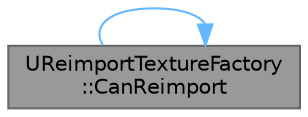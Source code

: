 digraph "UReimportTextureFactory::CanReimport"
{
 // INTERACTIVE_SVG=YES
 // LATEX_PDF_SIZE
  bgcolor="transparent";
  edge [fontname=Helvetica,fontsize=10,labelfontname=Helvetica,labelfontsize=10];
  node [fontname=Helvetica,fontsize=10,shape=box,height=0.2,width=0.4];
  rankdir="LR";
  Node1 [id="Node000001",label="UReimportTextureFactory\l::CanReimport",height=0.2,width=0.4,color="gray40", fillcolor="grey60", style="filled", fontcolor="black",tooltip="Check to see if the handler is capable of reimporting the object."];
  Node1 -> Node1 [id="edge1_Node000001_Node000001",color="steelblue1",style="solid",tooltip=" "];
}
